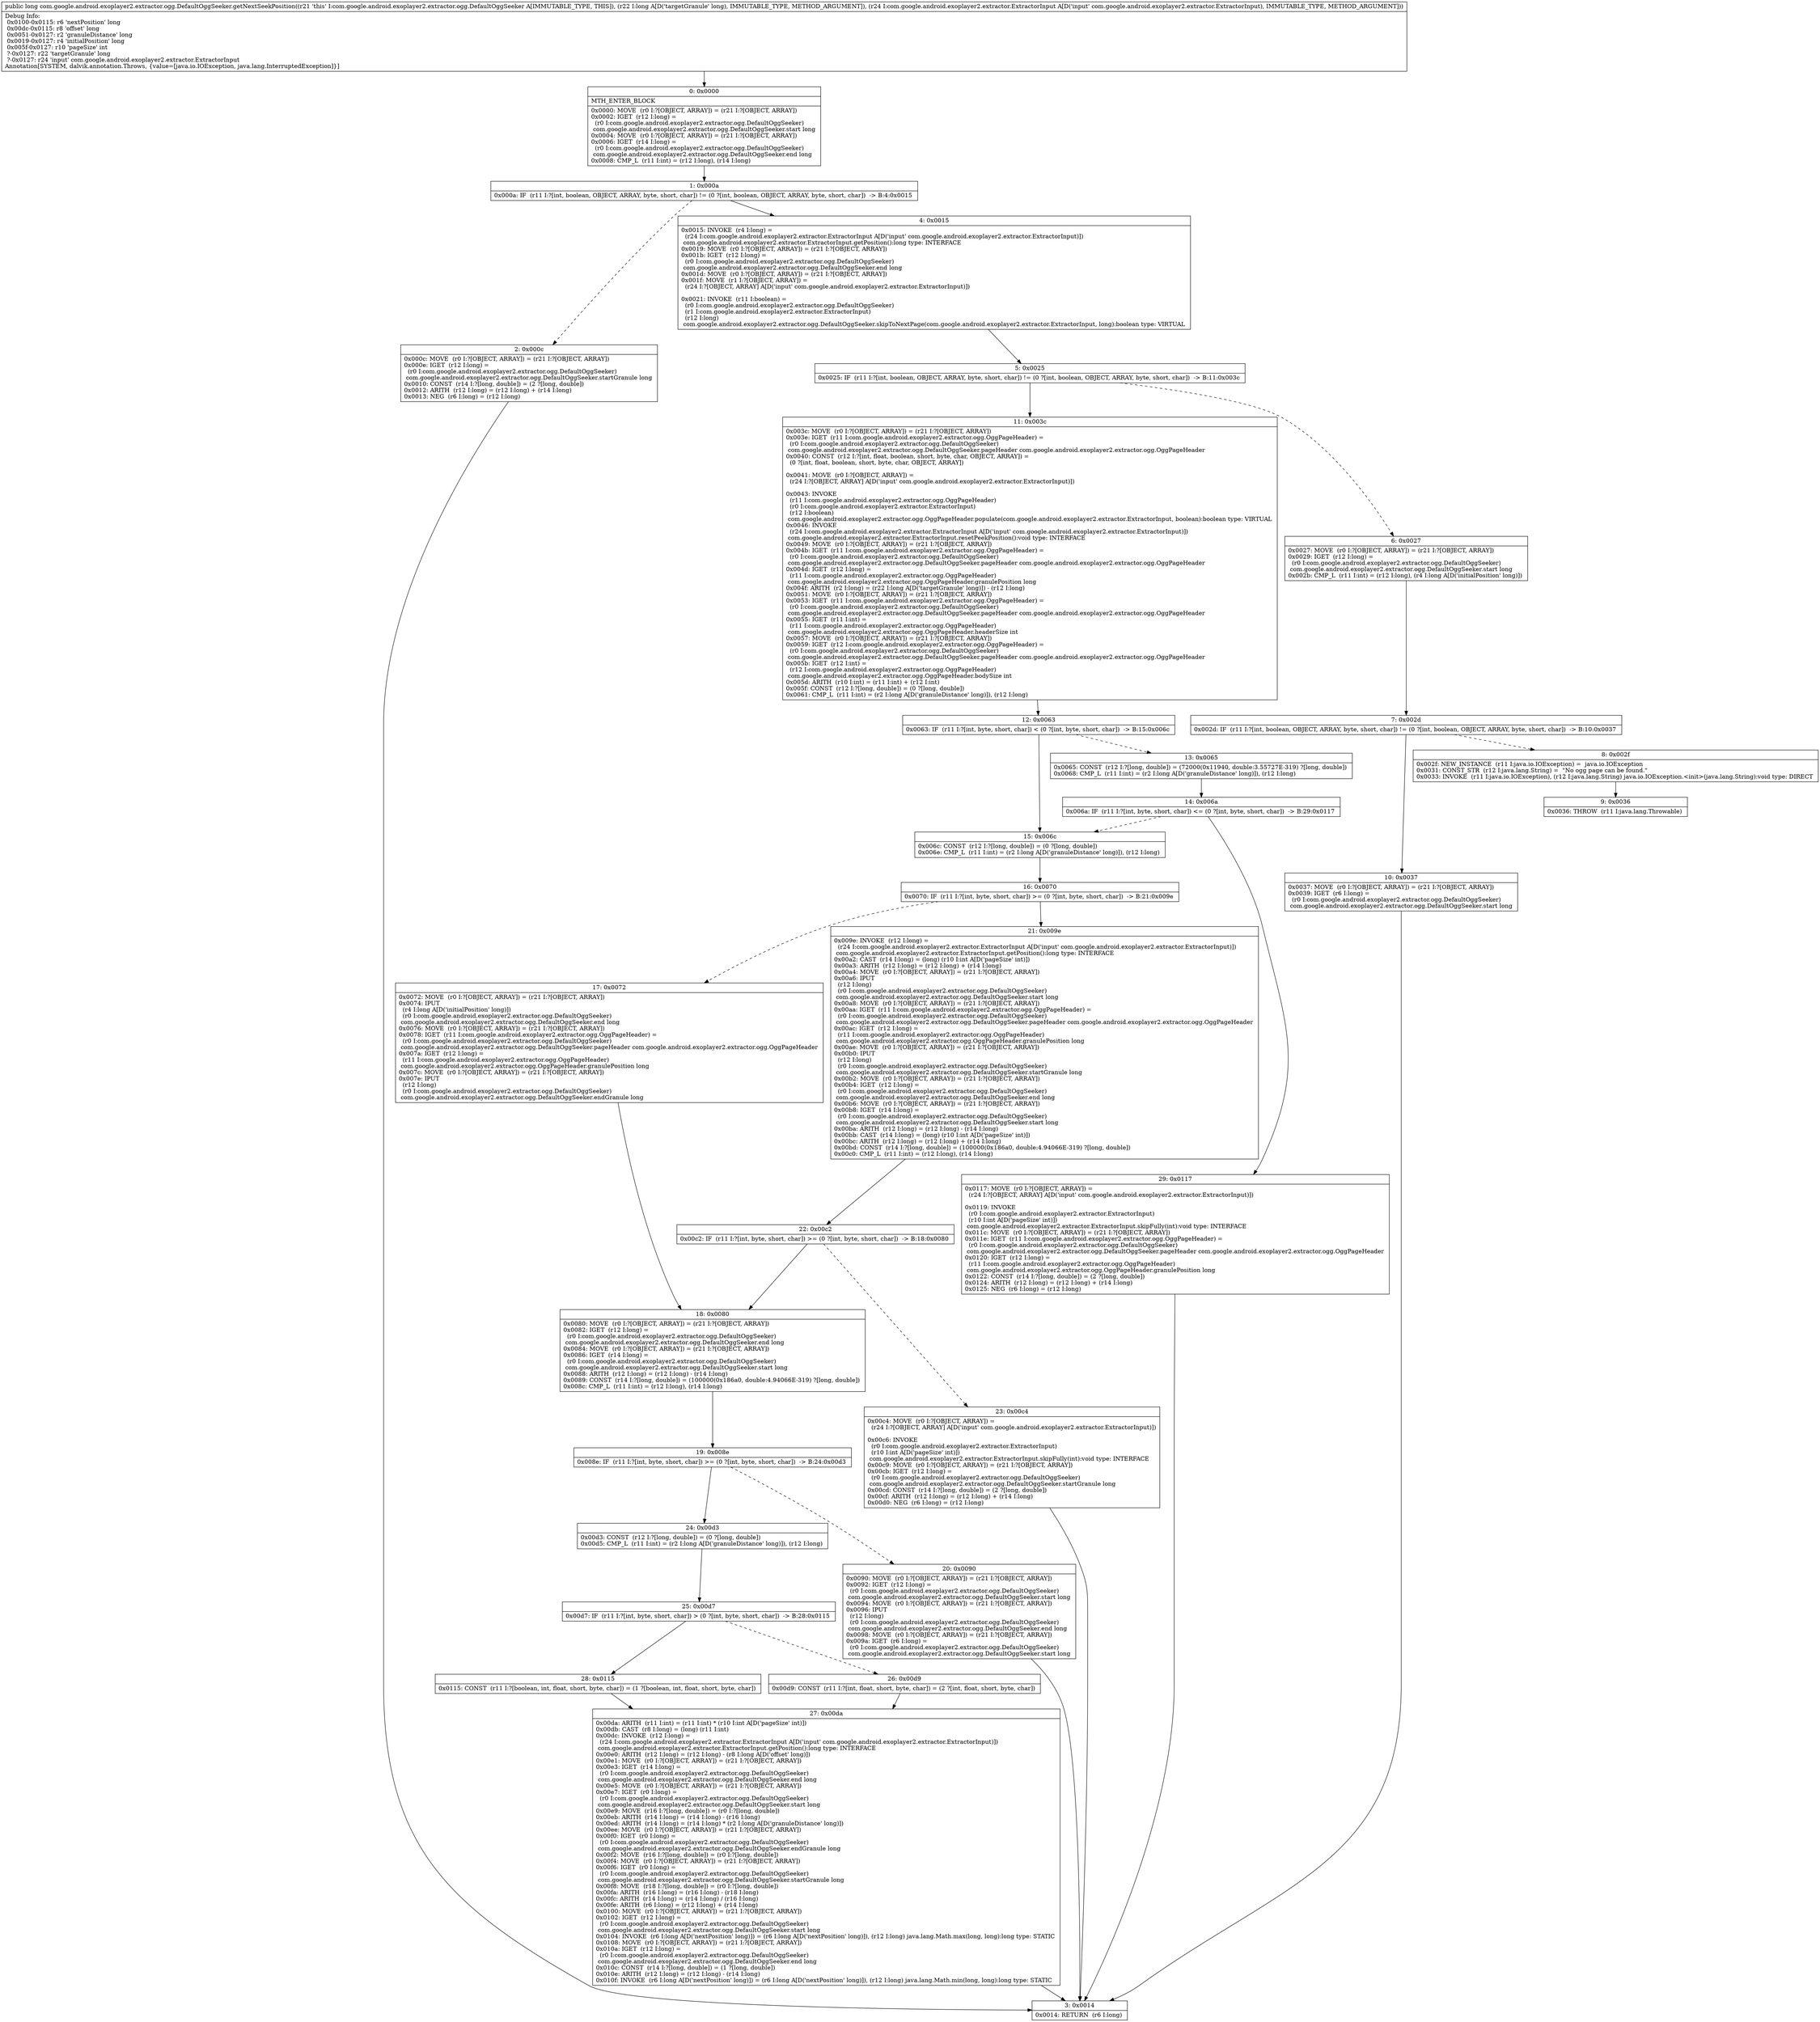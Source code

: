 digraph "CFG forcom.google.android.exoplayer2.extractor.ogg.DefaultOggSeeker.getNextSeekPosition(JLcom\/google\/android\/exoplayer2\/extractor\/ExtractorInput;)J" {
Node_0 [shape=record,label="{0\:\ 0x0000|MTH_ENTER_BLOCK\l|0x0000: MOVE  (r0 I:?[OBJECT, ARRAY]) = (r21 I:?[OBJECT, ARRAY]) \l0x0002: IGET  (r12 I:long) = \l  (r0 I:com.google.android.exoplayer2.extractor.ogg.DefaultOggSeeker)\l com.google.android.exoplayer2.extractor.ogg.DefaultOggSeeker.start long \l0x0004: MOVE  (r0 I:?[OBJECT, ARRAY]) = (r21 I:?[OBJECT, ARRAY]) \l0x0006: IGET  (r14 I:long) = \l  (r0 I:com.google.android.exoplayer2.extractor.ogg.DefaultOggSeeker)\l com.google.android.exoplayer2.extractor.ogg.DefaultOggSeeker.end long \l0x0008: CMP_L  (r11 I:int) = (r12 I:long), (r14 I:long) \l}"];
Node_1 [shape=record,label="{1\:\ 0x000a|0x000a: IF  (r11 I:?[int, boolean, OBJECT, ARRAY, byte, short, char]) != (0 ?[int, boolean, OBJECT, ARRAY, byte, short, char])  \-\> B:4:0x0015 \l}"];
Node_2 [shape=record,label="{2\:\ 0x000c|0x000c: MOVE  (r0 I:?[OBJECT, ARRAY]) = (r21 I:?[OBJECT, ARRAY]) \l0x000e: IGET  (r12 I:long) = \l  (r0 I:com.google.android.exoplayer2.extractor.ogg.DefaultOggSeeker)\l com.google.android.exoplayer2.extractor.ogg.DefaultOggSeeker.startGranule long \l0x0010: CONST  (r14 I:?[long, double]) = (2 ?[long, double]) \l0x0012: ARITH  (r12 I:long) = (r12 I:long) + (r14 I:long) \l0x0013: NEG  (r6 I:long) = (r12 I:long) \l}"];
Node_3 [shape=record,label="{3\:\ 0x0014|0x0014: RETURN  (r6 I:long) \l}"];
Node_4 [shape=record,label="{4\:\ 0x0015|0x0015: INVOKE  (r4 I:long) = \l  (r24 I:com.google.android.exoplayer2.extractor.ExtractorInput A[D('input' com.google.android.exoplayer2.extractor.ExtractorInput)])\l com.google.android.exoplayer2.extractor.ExtractorInput.getPosition():long type: INTERFACE \l0x0019: MOVE  (r0 I:?[OBJECT, ARRAY]) = (r21 I:?[OBJECT, ARRAY]) \l0x001b: IGET  (r12 I:long) = \l  (r0 I:com.google.android.exoplayer2.extractor.ogg.DefaultOggSeeker)\l com.google.android.exoplayer2.extractor.ogg.DefaultOggSeeker.end long \l0x001d: MOVE  (r0 I:?[OBJECT, ARRAY]) = (r21 I:?[OBJECT, ARRAY]) \l0x001f: MOVE  (r1 I:?[OBJECT, ARRAY]) = \l  (r24 I:?[OBJECT, ARRAY] A[D('input' com.google.android.exoplayer2.extractor.ExtractorInput)])\l \l0x0021: INVOKE  (r11 I:boolean) = \l  (r0 I:com.google.android.exoplayer2.extractor.ogg.DefaultOggSeeker)\l  (r1 I:com.google.android.exoplayer2.extractor.ExtractorInput)\l  (r12 I:long)\l com.google.android.exoplayer2.extractor.ogg.DefaultOggSeeker.skipToNextPage(com.google.android.exoplayer2.extractor.ExtractorInput, long):boolean type: VIRTUAL \l}"];
Node_5 [shape=record,label="{5\:\ 0x0025|0x0025: IF  (r11 I:?[int, boolean, OBJECT, ARRAY, byte, short, char]) != (0 ?[int, boolean, OBJECT, ARRAY, byte, short, char])  \-\> B:11:0x003c \l}"];
Node_6 [shape=record,label="{6\:\ 0x0027|0x0027: MOVE  (r0 I:?[OBJECT, ARRAY]) = (r21 I:?[OBJECT, ARRAY]) \l0x0029: IGET  (r12 I:long) = \l  (r0 I:com.google.android.exoplayer2.extractor.ogg.DefaultOggSeeker)\l com.google.android.exoplayer2.extractor.ogg.DefaultOggSeeker.start long \l0x002b: CMP_L  (r11 I:int) = (r12 I:long), (r4 I:long A[D('initialPosition' long)]) \l}"];
Node_7 [shape=record,label="{7\:\ 0x002d|0x002d: IF  (r11 I:?[int, boolean, OBJECT, ARRAY, byte, short, char]) != (0 ?[int, boolean, OBJECT, ARRAY, byte, short, char])  \-\> B:10:0x0037 \l}"];
Node_8 [shape=record,label="{8\:\ 0x002f|0x002f: NEW_INSTANCE  (r11 I:java.io.IOException) =  java.io.IOException \l0x0031: CONST_STR  (r12 I:java.lang.String) =  \"No ogg page can be found.\" \l0x0033: INVOKE  (r11 I:java.io.IOException), (r12 I:java.lang.String) java.io.IOException.\<init\>(java.lang.String):void type: DIRECT \l}"];
Node_9 [shape=record,label="{9\:\ 0x0036|0x0036: THROW  (r11 I:java.lang.Throwable) \l}"];
Node_10 [shape=record,label="{10\:\ 0x0037|0x0037: MOVE  (r0 I:?[OBJECT, ARRAY]) = (r21 I:?[OBJECT, ARRAY]) \l0x0039: IGET  (r6 I:long) = \l  (r0 I:com.google.android.exoplayer2.extractor.ogg.DefaultOggSeeker)\l com.google.android.exoplayer2.extractor.ogg.DefaultOggSeeker.start long \l}"];
Node_11 [shape=record,label="{11\:\ 0x003c|0x003c: MOVE  (r0 I:?[OBJECT, ARRAY]) = (r21 I:?[OBJECT, ARRAY]) \l0x003e: IGET  (r11 I:com.google.android.exoplayer2.extractor.ogg.OggPageHeader) = \l  (r0 I:com.google.android.exoplayer2.extractor.ogg.DefaultOggSeeker)\l com.google.android.exoplayer2.extractor.ogg.DefaultOggSeeker.pageHeader com.google.android.exoplayer2.extractor.ogg.OggPageHeader \l0x0040: CONST  (r12 I:?[int, float, boolean, short, byte, char, OBJECT, ARRAY]) = \l  (0 ?[int, float, boolean, short, byte, char, OBJECT, ARRAY])\l \l0x0041: MOVE  (r0 I:?[OBJECT, ARRAY]) = \l  (r24 I:?[OBJECT, ARRAY] A[D('input' com.google.android.exoplayer2.extractor.ExtractorInput)])\l \l0x0043: INVOKE  \l  (r11 I:com.google.android.exoplayer2.extractor.ogg.OggPageHeader)\l  (r0 I:com.google.android.exoplayer2.extractor.ExtractorInput)\l  (r12 I:boolean)\l com.google.android.exoplayer2.extractor.ogg.OggPageHeader.populate(com.google.android.exoplayer2.extractor.ExtractorInput, boolean):boolean type: VIRTUAL \l0x0046: INVOKE  \l  (r24 I:com.google.android.exoplayer2.extractor.ExtractorInput A[D('input' com.google.android.exoplayer2.extractor.ExtractorInput)])\l com.google.android.exoplayer2.extractor.ExtractorInput.resetPeekPosition():void type: INTERFACE \l0x0049: MOVE  (r0 I:?[OBJECT, ARRAY]) = (r21 I:?[OBJECT, ARRAY]) \l0x004b: IGET  (r11 I:com.google.android.exoplayer2.extractor.ogg.OggPageHeader) = \l  (r0 I:com.google.android.exoplayer2.extractor.ogg.DefaultOggSeeker)\l com.google.android.exoplayer2.extractor.ogg.DefaultOggSeeker.pageHeader com.google.android.exoplayer2.extractor.ogg.OggPageHeader \l0x004d: IGET  (r12 I:long) = \l  (r11 I:com.google.android.exoplayer2.extractor.ogg.OggPageHeader)\l com.google.android.exoplayer2.extractor.ogg.OggPageHeader.granulePosition long \l0x004f: ARITH  (r2 I:long) = (r22 I:long A[D('targetGranule' long)]) \- (r12 I:long) \l0x0051: MOVE  (r0 I:?[OBJECT, ARRAY]) = (r21 I:?[OBJECT, ARRAY]) \l0x0053: IGET  (r11 I:com.google.android.exoplayer2.extractor.ogg.OggPageHeader) = \l  (r0 I:com.google.android.exoplayer2.extractor.ogg.DefaultOggSeeker)\l com.google.android.exoplayer2.extractor.ogg.DefaultOggSeeker.pageHeader com.google.android.exoplayer2.extractor.ogg.OggPageHeader \l0x0055: IGET  (r11 I:int) = \l  (r11 I:com.google.android.exoplayer2.extractor.ogg.OggPageHeader)\l com.google.android.exoplayer2.extractor.ogg.OggPageHeader.headerSize int \l0x0057: MOVE  (r0 I:?[OBJECT, ARRAY]) = (r21 I:?[OBJECT, ARRAY]) \l0x0059: IGET  (r12 I:com.google.android.exoplayer2.extractor.ogg.OggPageHeader) = \l  (r0 I:com.google.android.exoplayer2.extractor.ogg.DefaultOggSeeker)\l com.google.android.exoplayer2.extractor.ogg.DefaultOggSeeker.pageHeader com.google.android.exoplayer2.extractor.ogg.OggPageHeader \l0x005b: IGET  (r12 I:int) = \l  (r12 I:com.google.android.exoplayer2.extractor.ogg.OggPageHeader)\l com.google.android.exoplayer2.extractor.ogg.OggPageHeader.bodySize int \l0x005d: ARITH  (r10 I:int) = (r11 I:int) + (r12 I:int) \l0x005f: CONST  (r12 I:?[long, double]) = (0 ?[long, double]) \l0x0061: CMP_L  (r11 I:int) = (r2 I:long A[D('granuleDistance' long)]), (r12 I:long) \l}"];
Node_12 [shape=record,label="{12\:\ 0x0063|0x0063: IF  (r11 I:?[int, byte, short, char]) \< (0 ?[int, byte, short, char])  \-\> B:15:0x006c \l}"];
Node_13 [shape=record,label="{13\:\ 0x0065|0x0065: CONST  (r12 I:?[long, double]) = (72000(0x11940, double:3.55727E\-319) ?[long, double]) \l0x0068: CMP_L  (r11 I:int) = (r2 I:long A[D('granuleDistance' long)]), (r12 I:long) \l}"];
Node_14 [shape=record,label="{14\:\ 0x006a|0x006a: IF  (r11 I:?[int, byte, short, char]) \<= (0 ?[int, byte, short, char])  \-\> B:29:0x0117 \l}"];
Node_15 [shape=record,label="{15\:\ 0x006c|0x006c: CONST  (r12 I:?[long, double]) = (0 ?[long, double]) \l0x006e: CMP_L  (r11 I:int) = (r2 I:long A[D('granuleDistance' long)]), (r12 I:long) \l}"];
Node_16 [shape=record,label="{16\:\ 0x0070|0x0070: IF  (r11 I:?[int, byte, short, char]) \>= (0 ?[int, byte, short, char])  \-\> B:21:0x009e \l}"];
Node_17 [shape=record,label="{17\:\ 0x0072|0x0072: MOVE  (r0 I:?[OBJECT, ARRAY]) = (r21 I:?[OBJECT, ARRAY]) \l0x0074: IPUT  \l  (r4 I:long A[D('initialPosition' long)])\l  (r0 I:com.google.android.exoplayer2.extractor.ogg.DefaultOggSeeker)\l com.google.android.exoplayer2.extractor.ogg.DefaultOggSeeker.end long \l0x0076: MOVE  (r0 I:?[OBJECT, ARRAY]) = (r21 I:?[OBJECT, ARRAY]) \l0x0078: IGET  (r11 I:com.google.android.exoplayer2.extractor.ogg.OggPageHeader) = \l  (r0 I:com.google.android.exoplayer2.extractor.ogg.DefaultOggSeeker)\l com.google.android.exoplayer2.extractor.ogg.DefaultOggSeeker.pageHeader com.google.android.exoplayer2.extractor.ogg.OggPageHeader \l0x007a: IGET  (r12 I:long) = \l  (r11 I:com.google.android.exoplayer2.extractor.ogg.OggPageHeader)\l com.google.android.exoplayer2.extractor.ogg.OggPageHeader.granulePosition long \l0x007c: MOVE  (r0 I:?[OBJECT, ARRAY]) = (r21 I:?[OBJECT, ARRAY]) \l0x007e: IPUT  \l  (r12 I:long)\l  (r0 I:com.google.android.exoplayer2.extractor.ogg.DefaultOggSeeker)\l com.google.android.exoplayer2.extractor.ogg.DefaultOggSeeker.endGranule long \l}"];
Node_18 [shape=record,label="{18\:\ 0x0080|0x0080: MOVE  (r0 I:?[OBJECT, ARRAY]) = (r21 I:?[OBJECT, ARRAY]) \l0x0082: IGET  (r12 I:long) = \l  (r0 I:com.google.android.exoplayer2.extractor.ogg.DefaultOggSeeker)\l com.google.android.exoplayer2.extractor.ogg.DefaultOggSeeker.end long \l0x0084: MOVE  (r0 I:?[OBJECT, ARRAY]) = (r21 I:?[OBJECT, ARRAY]) \l0x0086: IGET  (r14 I:long) = \l  (r0 I:com.google.android.exoplayer2.extractor.ogg.DefaultOggSeeker)\l com.google.android.exoplayer2.extractor.ogg.DefaultOggSeeker.start long \l0x0088: ARITH  (r12 I:long) = (r12 I:long) \- (r14 I:long) \l0x0089: CONST  (r14 I:?[long, double]) = (100000(0x186a0, double:4.94066E\-319) ?[long, double]) \l0x008c: CMP_L  (r11 I:int) = (r12 I:long), (r14 I:long) \l}"];
Node_19 [shape=record,label="{19\:\ 0x008e|0x008e: IF  (r11 I:?[int, byte, short, char]) \>= (0 ?[int, byte, short, char])  \-\> B:24:0x00d3 \l}"];
Node_20 [shape=record,label="{20\:\ 0x0090|0x0090: MOVE  (r0 I:?[OBJECT, ARRAY]) = (r21 I:?[OBJECT, ARRAY]) \l0x0092: IGET  (r12 I:long) = \l  (r0 I:com.google.android.exoplayer2.extractor.ogg.DefaultOggSeeker)\l com.google.android.exoplayer2.extractor.ogg.DefaultOggSeeker.start long \l0x0094: MOVE  (r0 I:?[OBJECT, ARRAY]) = (r21 I:?[OBJECT, ARRAY]) \l0x0096: IPUT  \l  (r12 I:long)\l  (r0 I:com.google.android.exoplayer2.extractor.ogg.DefaultOggSeeker)\l com.google.android.exoplayer2.extractor.ogg.DefaultOggSeeker.end long \l0x0098: MOVE  (r0 I:?[OBJECT, ARRAY]) = (r21 I:?[OBJECT, ARRAY]) \l0x009a: IGET  (r6 I:long) = \l  (r0 I:com.google.android.exoplayer2.extractor.ogg.DefaultOggSeeker)\l com.google.android.exoplayer2.extractor.ogg.DefaultOggSeeker.start long \l}"];
Node_21 [shape=record,label="{21\:\ 0x009e|0x009e: INVOKE  (r12 I:long) = \l  (r24 I:com.google.android.exoplayer2.extractor.ExtractorInput A[D('input' com.google.android.exoplayer2.extractor.ExtractorInput)])\l com.google.android.exoplayer2.extractor.ExtractorInput.getPosition():long type: INTERFACE \l0x00a2: CAST  (r14 I:long) = (long) (r10 I:int A[D('pageSize' int)]) \l0x00a3: ARITH  (r12 I:long) = (r12 I:long) + (r14 I:long) \l0x00a4: MOVE  (r0 I:?[OBJECT, ARRAY]) = (r21 I:?[OBJECT, ARRAY]) \l0x00a6: IPUT  \l  (r12 I:long)\l  (r0 I:com.google.android.exoplayer2.extractor.ogg.DefaultOggSeeker)\l com.google.android.exoplayer2.extractor.ogg.DefaultOggSeeker.start long \l0x00a8: MOVE  (r0 I:?[OBJECT, ARRAY]) = (r21 I:?[OBJECT, ARRAY]) \l0x00aa: IGET  (r11 I:com.google.android.exoplayer2.extractor.ogg.OggPageHeader) = \l  (r0 I:com.google.android.exoplayer2.extractor.ogg.DefaultOggSeeker)\l com.google.android.exoplayer2.extractor.ogg.DefaultOggSeeker.pageHeader com.google.android.exoplayer2.extractor.ogg.OggPageHeader \l0x00ac: IGET  (r12 I:long) = \l  (r11 I:com.google.android.exoplayer2.extractor.ogg.OggPageHeader)\l com.google.android.exoplayer2.extractor.ogg.OggPageHeader.granulePosition long \l0x00ae: MOVE  (r0 I:?[OBJECT, ARRAY]) = (r21 I:?[OBJECT, ARRAY]) \l0x00b0: IPUT  \l  (r12 I:long)\l  (r0 I:com.google.android.exoplayer2.extractor.ogg.DefaultOggSeeker)\l com.google.android.exoplayer2.extractor.ogg.DefaultOggSeeker.startGranule long \l0x00b2: MOVE  (r0 I:?[OBJECT, ARRAY]) = (r21 I:?[OBJECT, ARRAY]) \l0x00b4: IGET  (r12 I:long) = \l  (r0 I:com.google.android.exoplayer2.extractor.ogg.DefaultOggSeeker)\l com.google.android.exoplayer2.extractor.ogg.DefaultOggSeeker.end long \l0x00b6: MOVE  (r0 I:?[OBJECT, ARRAY]) = (r21 I:?[OBJECT, ARRAY]) \l0x00b8: IGET  (r14 I:long) = \l  (r0 I:com.google.android.exoplayer2.extractor.ogg.DefaultOggSeeker)\l com.google.android.exoplayer2.extractor.ogg.DefaultOggSeeker.start long \l0x00ba: ARITH  (r12 I:long) = (r12 I:long) \- (r14 I:long) \l0x00bb: CAST  (r14 I:long) = (long) (r10 I:int A[D('pageSize' int)]) \l0x00bc: ARITH  (r12 I:long) = (r12 I:long) + (r14 I:long) \l0x00bd: CONST  (r14 I:?[long, double]) = (100000(0x186a0, double:4.94066E\-319) ?[long, double]) \l0x00c0: CMP_L  (r11 I:int) = (r12 I:long), (r14 I:long) \l}"];
Node_22 [shape=record,label="{22\:\ 0x00c2|0x00c2: IF  (r11 I:?[int, byte, short, char]) \>= (0 ?[int, byte, short, char])  \-\> B:18:0x0080 \l}"];
Node_23 [shape=record,label="{23\:\ 0x00c4|0x00c4: MOVE  (r0 I:?[OBJECT, ARRAY]) = \l  (r24 I:?[OBJECT, ARRAY] A[D('input' com.google.android.exoplayer2.extractor.ExtractorInput)])\l \l0x00c6: INVOKE  \l  (r0 I:com.google.android.exoplayer2.extractor.ExtractorInput)\l  (r10 I:int A[D('pageSize' int)])\l com.google.android.exoplayer2.extractor.ExtractorInput.skipFully(int):void type: INTERFACE \l0x00c9: MOVE  (r0 I:?[OBJECT, ARRAY]) = (r21 I:?[OBJECT, ARRAY]) \l0x00cb: IGET  (r12 I:long) = \l  (r0 I:com.google.android.exoplayer2.extractor.ogg.DefaultOggSeeker)\l com.google.android.exoplayer2.extractor.ogg.DefaultOggSeeker.startGranule long \l0x00cd: CONST  (r14 I:?[long, double]) = (2 ?[long, double]) \l0x00cf: ARITH  (r12 I:long) = (r12 I:long) + (r14 I:long) \l0x00d0: NEG  (r6 I:long) = (r12 I:long) \l}"];
Node_24 [shape=record,label="{24\:\ 0x00d3|0x00d3: CONST  (r12 I:?[long, double]) = (0 ?[long, double]) \l0x00d5: CMP_L  (r11 I:int) = (r2 I:long A[D('granuleDistance' long)]), (r12 I:long) \l}"];
Node_25 [shape=record,label="{25\:\ 0x00d7|0x00d7: IF  (r11 I:?[int, byte, short, char]) \> (0 ?[int, byte, short, char])  \-\> B:28:0x0115 \l}"];
Node_26 [shape=record,label="{26\:\ 0x00d9|0x00d9: CONST  (r11 I:?[int, float, short, byte, char]) = (2 ?[int, float, short, byte, char]) \l}"];
Node_27 [shape=record,label="{27\:\ 0x00da|0x00da: ARITH  (r11 I:int) = (r11 I:int) * (r10 I:int A[D('pageSize' int)]) \l0x00db: CAST  (r8 I:long) = (long) (r11 I:int) \l0x00dc: INVOKE  (r12 I:long) = \l  (r24 I:com.google.android.exoplayer2.extractor.ExtractorInput A[D('input' com.google.android.exoplayer2.extractor.ExtractorInput)])\l com.google.android.exoplayer2.extractor.ExtractorInput.getPosition():long type: INTERFACE \l0x00e0: ARITH  (r12 I:long) = (r12 I:long) \- (r8 I:long A[D('offset' long)]) \l0x00e1: MOVE  (r0 I:?[OBJECT, ARRAY]) = (r21 I:?[OBJECT, ARRAY]) \l0x00e3: IGET  (r14 I:long) = \l  (r0 I:com.google.android.exoplayer2.extractor.ogg.DefaultOggSeeker)\l com.google.android.exoplayer2.extractor.ogg.DefaultOggSeeker.end long \l0x00e5: MOVE  (r0 I:?[OBJECT, ARRAY]) = (r21 I:?[OBJECT, ARRAY]) \l0x00e7: IGET  (r0 I:long) = \l  (r0 I:com.google.android.exoplayer2.extractor.ogg.DefaultOggSeeker)\l com.google.android.exoplayer2.extractor.ogg.DefaultOggSeeker.start long \l0x00e9: MOVE  (r16 I:?[long, double]) = (r0 I:?[long, double]) \l0x00eb: ARITH  (r14 I:long) = (r14 I:long) \- (r16 I:long) \l0x00ed: ARITH  (r14 I:long) = (r14 I:long) * (r2 I:long A[D('granuleDistance' long)]) \l0x00ee: MOVE  (r0 I:?[OBJECT, ARRAY]) = (r21 I:?[OBJECT, ARRAY]) \l0x00f0: IGET  (r0 I:long) = \l  (r0 I:com.google.android.exoplayer2.extractor.ogg.DefaultOggSeeker)\l com.google.android.exoplayer2.extractor.ogg.DefaultOggSeeker.endGranule long \l0x00f2: MOVE  (r16 I:?[long, double]) = (r0 I:?[long, double]) \l0x00f4: MOVE  (r0 I:?[OBJECT, ARRAY]) = (r21 I:?[OBJECT, ARRAY]) \l0x00f6: IGET  (r0 I:long) = \l  (r0 I:com.google.android.exoplayer2.extractor.ogg.DefaultOggSeeker)\l com.google.android.exoplayer2.extractor.ogg.DefaultOggSeeker.startGranule long \l0x00f8: MOVE  (r18 I:?[long, double]) = (r0 I:?[long, double]) \l0x00fa: ARITH  (r16 I:long) = (r16 I:long) \- (r18 I:long) \l0x00fc: ARITH  (r14 I:long) = (r14 I:long) \/ (r16 I:long) \l0x00fe: ARITH  (r6 I:long) = (r12 I:long) + (r14 I:long) \l0x0100: MOVE  (r0 I:?[OBJECT, ARRAY]) = (r21 I:?[OBJECT, ARRAY]) \l0x0102: IGET  (r12 I:long) = \l  (r0 I:com.google.android.exoplayer2.extractor.ogg.DefaultOggSeeker)\l com.google.android.exoplayer2.extractor.ogg.DefaultOggSeeker.start long \l0x0104: INVOKE  (r6 I:long A[D('nextPosition' long)]) = (r6 I:long A[D('nextPosition' long)]), (r12 I:long) java.lang.Math.max(long, long):long type: STATIC \l0x0108: MOVE  (r0 I:?[OBJECT, ARRAY]) = (r21 I:?[OBJECT, ARRAY]) \l0x010a: IGET  (r12 I:long) = \l  (r0 I:com.google.android.exoplayer2.extractor.ogg.DefaultOggSeeker)\l com.google.android.exoplayer2.extractor.ogg.DefaultOggSeeker.end long \l0x010c: CONST  (r14 I:?[long, double]) = (1 ?[long, double]) \l0x010e: ARITH  (r12 I:long) = (r12 I:long) \- (r14 I:long) \l0x010f: INVOKE  (r6 I:long A[D('nextPosition' long)]) = (r6 I:long A[D('nextPosition' long)]), (r12 I:long) java.lang.Math.min(long, long):long type: STATIC \l}"];
Node_28 [shape=record,label="{28\:\ 0x0115|0x0115: CONST  (r11 I:?[boolean, int, float, short, byte, char]) = (1 ?[boolean, int, float, short, byte, char]) \l}"];
Node_29 [shape=record,label="{29\:\ 0x0117|0x0117: MOVE  (r0 I:?[OBJECT, ARRAY]) = \l  (r24 I:?[OBJECT, ARRAY] A[D('input' com.google.android.exoplayer2.extractor.ExtractorInput)])\l \l0x0119: INVOKE  \l  (r0 I:com.google.android.exoplayer2.extractor.ExtractorInput)\l  (r10 I:int A[D('pageSize' int)])\l com.google.android.exoplayer2.extractor.ExtractorInput.skipFully(int):void type: INTERFACE \l0x011c: MOVE  (r0 I:?[OBJECT, ARRAY]) = (r21 I:?[OBJECT, ARRAY]) \l0x011e: IGET  (r11 I:com.google.android.exoplayer2.extractor.ogg.OggPageHeader) = \l  (r0 I:com.google.android.exoplayer2.extractor.ogg.DefaultOggSeeker)\l com.google.android.exoplayer2.extractor.ogg.DefaultOggSeeker.pageHeader com.google.android.exoplayer2.extractor.ogg.OggPageHeader \l0x0120: IGET  (r12 I:long) = \l  (r11 I:com.google.android.exoplayer2.extractor.ogg.OggPageHeader)\l com.google.android.exoplayer2.extractor.ogg.OggPageHeader.granulePosition long \l0x0122: CONST  (r14 I:?[long, double]) = (2 ?[long, double]) \l0x0124: ARITH  (r12 I:long) = (r12 I:long) + (r14 I:long) \l0x0125: NEG  (r6 I:long) = (r12 I:long) \l}"];
MethodNode[shape=record,label="{public long com.google.android.exoplayer2.extractor.ogg.DefaultOggSeeker.getNextSeekPosition((r21 'this' I:com.google.android.exoplayer2.extractor.ogg.DefaultOggSeeker A[IMMUTABLE_TYPE, THIS]), (r22 I:long A[D('targetGranule' long), IMMUTABLE_TYPE, METHOD_ARGUMENT]), (r24 I:com.google.android.exoplayer2.extractor.ExtractorInput A[D('input' com.google.android.exoplayer2.extractor.ExtractorInput), IMMUTABLE_TYPE, METHOD_ARGUMENT]))  | Debug Info:\l  0x0100\-0x0115: r6 'nextPosition' long\l  0x00dc\-0x0115: r8 'offset' long\l  0x0051\-0x0127: r2 'granuleDistance' long\l  0x0019\-0x0127: r4 'initialPosition' long\l  0x005f\-0x0127: r10 'pageSize' int\l  ?\-0x0127: r22 'targetGranule' long\l  ?\-0x0127: r24 'input' com.google.android.exoplayer2.extractor.ExtractorInput\lAnnotation[SYSTEM, dalvik.annotation.Throws, \{value=[java.io.IOException, java.lang.InterruptedException]\}]\l}"];
MethodNode -> Node_0;
Node_0 -> Node_1;
Node_1 -> Node_2[style=dashed];
Node_1 -> Node_4;
Node_2 -> Node_3;
Node_4 -> Node_5;
Node_5 -> Node_6[style=dashed];
Node_5 -> Node_11;
Node_6 -> Node_7;
Node_7 -> Node_8[style=dashed];
Node_7 -> Node_10;
Node_8 -> Node_9;
Node_10 -> Node_3;
Node_11 -> Node_12;
Node_12 -> Node_13[style=dashed];
Node_12 -> Node_15;
Node_13 -> Node_14;
Node_14 -> Node_15[style=dashed];
Node_14 -> Node_29;
Node_15 -> Node_16;
Node_16 -> Node_17[style=dashed];
Node_16 -> Node_21;
Node_17 -> Node_18;
Node_18 -> Node_19;
Node_19 -> Node_20[style=dashed];
Node_19 -> Node_24;
Node_20 -> Node_3;
Node_21 -> Node_22;
Node_22 -> Node_18;
Node_22 -> Node_23[style=dashed];
Node_23 -> Node_3;
Node_24 -> Node_25;
Node_25 -> Node_26[style=dashed];
Node_25 -> Node_28;
Node_26 -> Node_27;
Node_27 -> Node_3;
Node_28 -> Node_27;
Node_29 -> Node_3;
}

